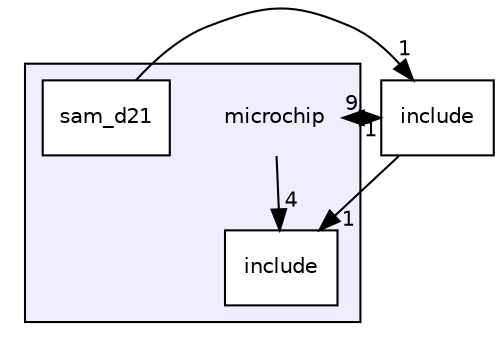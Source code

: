 digraph "microchip" {
  compound=true
  node [ fontsize="10", fontname="Helvetica"];
  edge [ labelfontsize="10", labelfontname="Helvetica"];
  subgraph clusterdir_60864ceb768185ac6327ae001cbbf6bb {
    graph [ bgcolor="#eeeeff", pencolor="black", label="" URL="dir_60864ceb768185ac6327ae001cbbf6bb.html"];
    dir_60864ceb768185ac6327ae001cbbf6bb [shape=plaintext label="microchip"];
    dir_9e363f36f24bb47b41c92bb586f92876 [shape=box label="include" color="black" fillcolor="white" style="filled" URL="dir_9e363f36f24bb47b41c92bb586f92876.html"];
    dir_86de2fa927f02998ccd20e25e1a56489 [shape=box label="sam_d21" color="black" fillcolor="white" style="filled" URL="dir_86de2fa927f02998ccd20e25e1a56489.html"];
  }
  dir_d44c64559bbebec7f509842c48db8b23 [shape=box label="include" URL="dir_d44c64559bbebec7f509842c48db8b23.html"];
  dir_d44c64559bbebec7f509842c48db8b23->dir_9e363f36f24bb47b41c92bb586f92876 [headlabel="1", labeldistance=1.5 headhref="dir_000002_000001.html"];
  dir_d44c64559bbebec7f509842c48db8b23->dir_60864ceb768185ac6327ae001cbbf6bb [headlabel="1", labeldistance=1.5 headhref="dir_000002_000000.html"];
  dir_60864ceb768185ac6327ae001cbbf6bb->dir_9e363f36f24bb47b41c92bb586f92876 [headlabel="4", labeldistance=1.5 headhref="dir_000000_000001.html"];
  dir_60864ceb768185ac6327ae001cbbf6bb->dir_d44c64559bbebec7f509842c48db8b23 [headlabel="9", labeldistance=1.5 headhref="dir_000000_000002.html"];
  dir_86de2fa927f02998ccd20e25e1a56489->dir_d44c64559bbebec7f509842c48db8b23 [headlabel="1", labeldistance=1.5 headhref="dir_000003_000002.html"];
}
